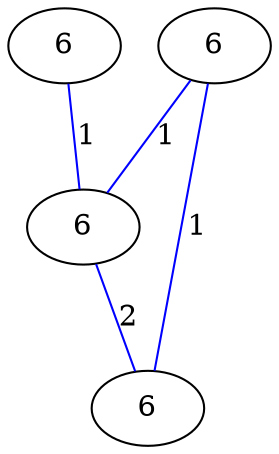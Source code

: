 graph G {
	0 [label="6"];
	1 [label="6"];
	2 [label="6"];
	3 [label="6"];
	0 -- 2 [label="1", color=blue];
	1 -- 2 [label="1", color=blue];
	1 -- 3 [label="1", color=blue];
	2 -- 3 [label="2", color=blue];
}